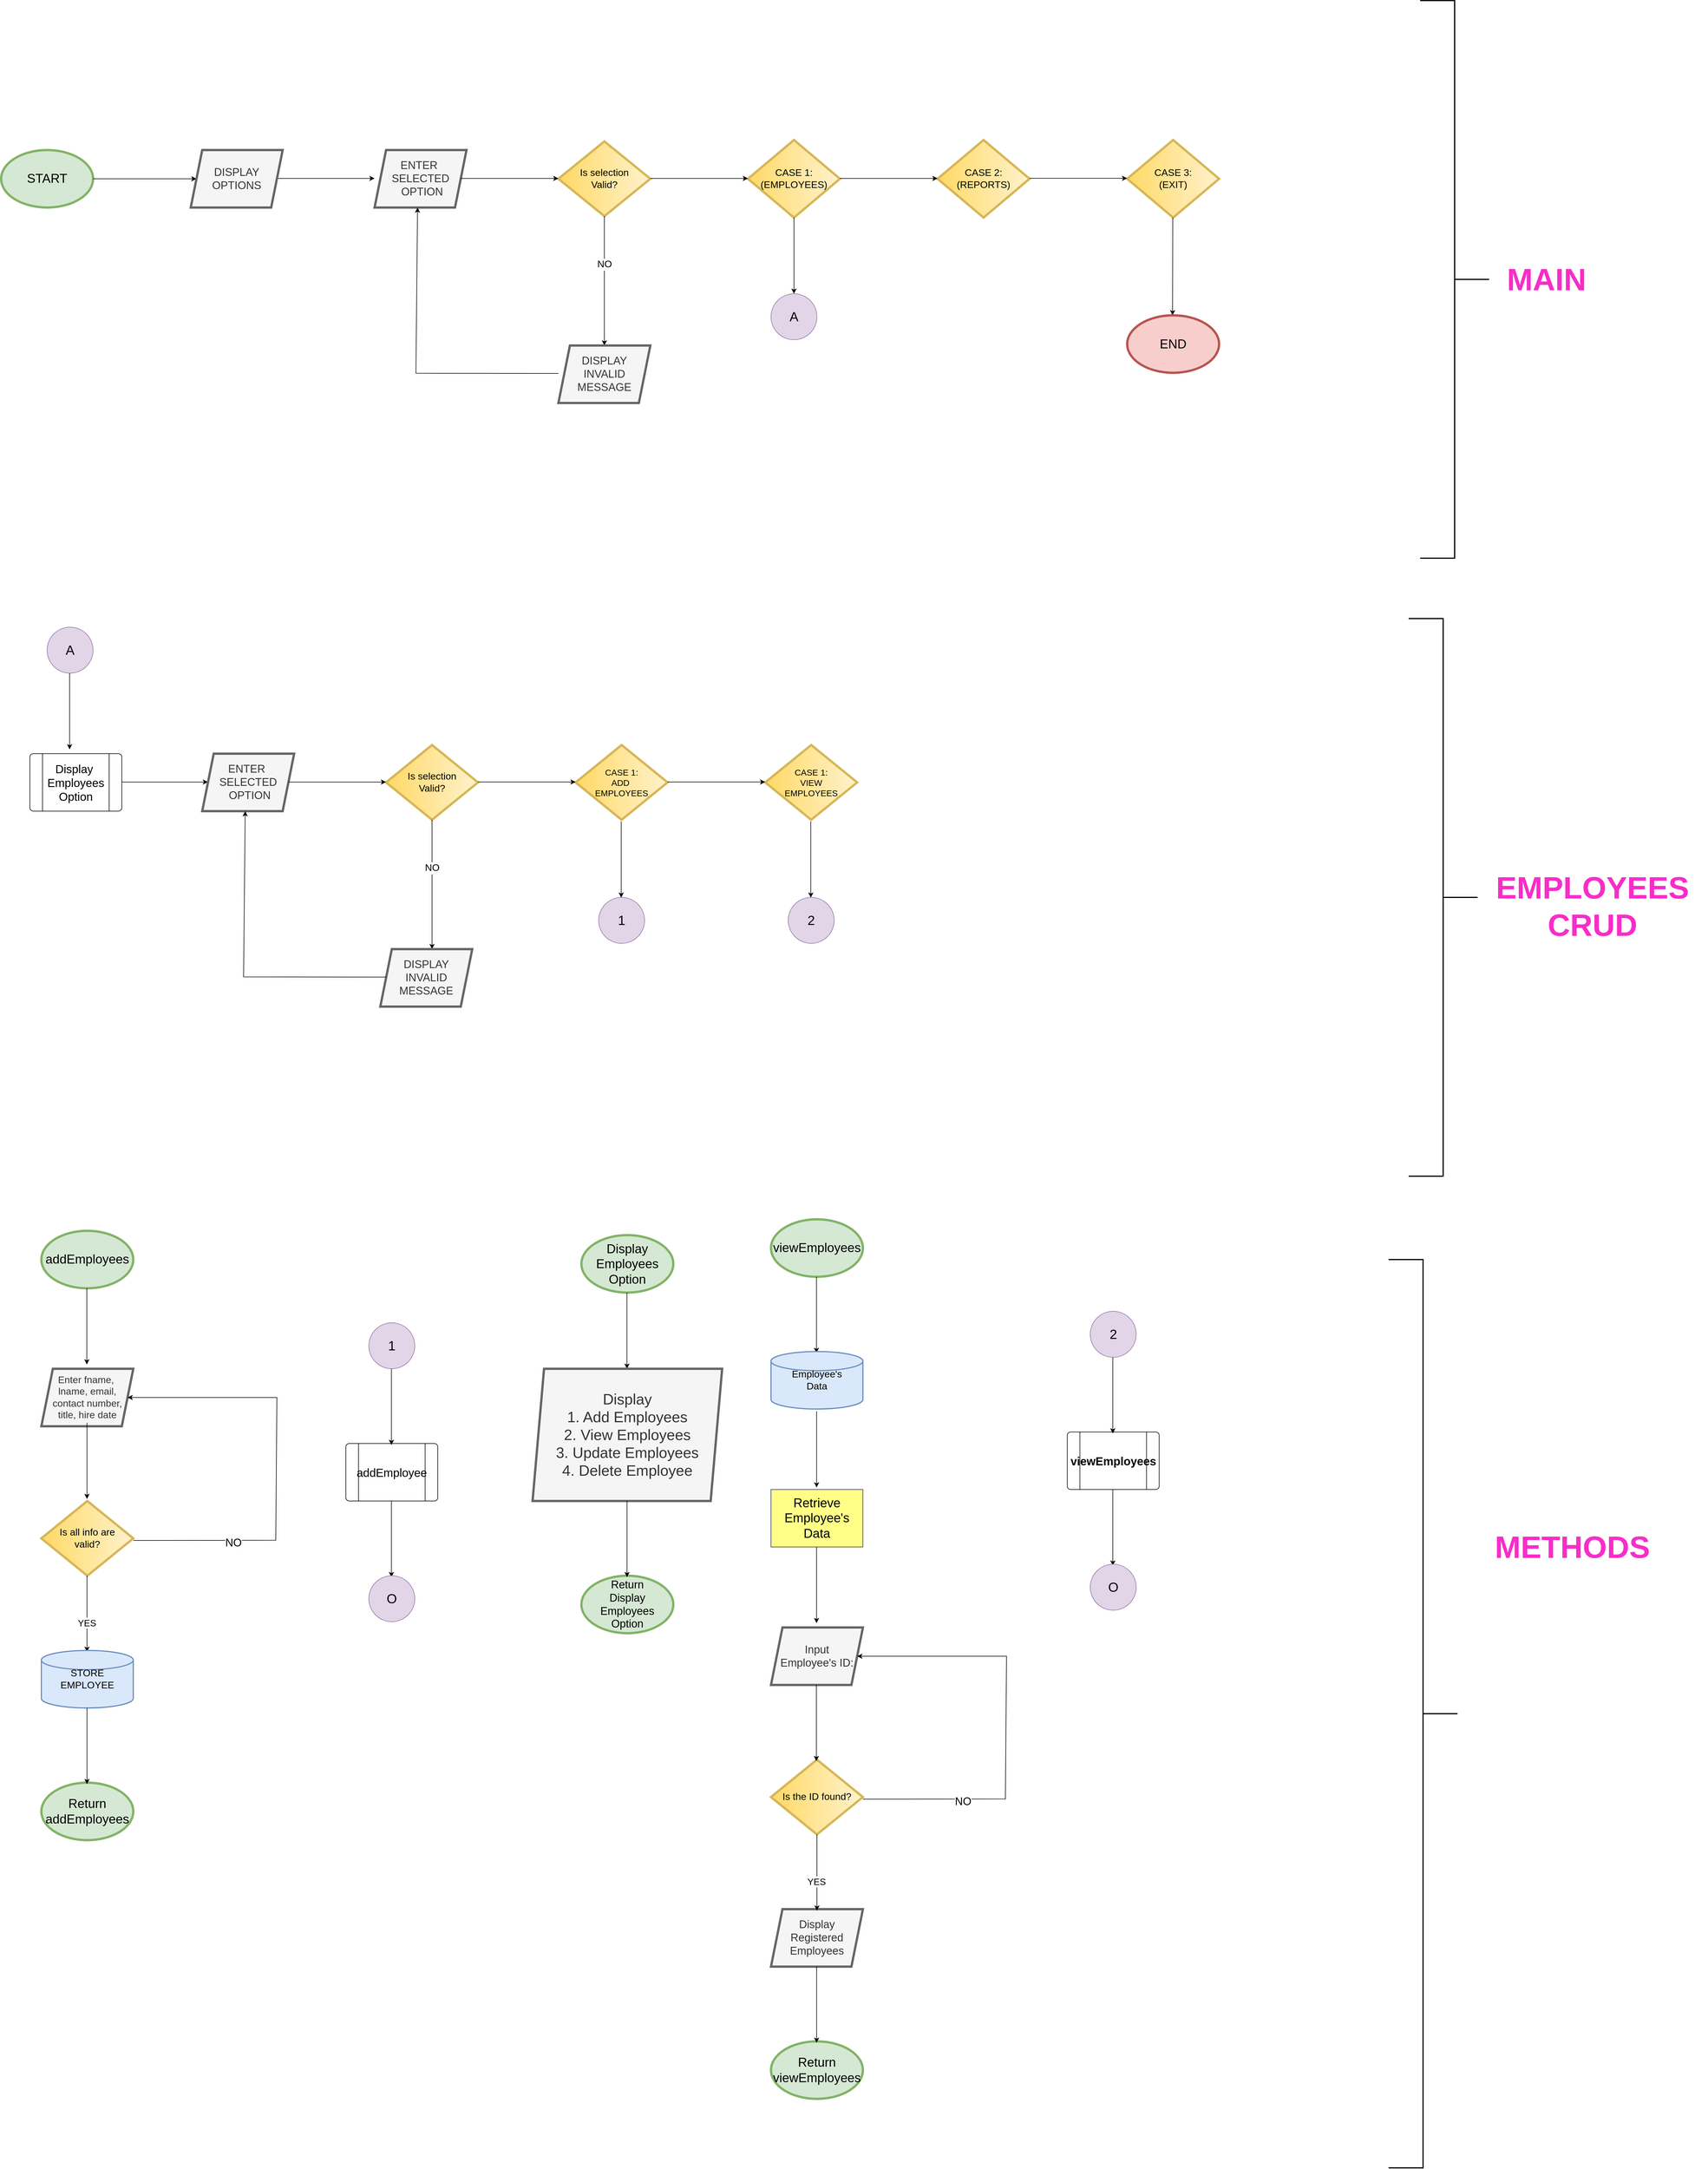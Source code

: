<mxfile version="24.7.17">
  <diagram name="Page-1" id="fD3oFx35UN4b9yw6zkIM">
    <mxGraphModel dx="3096" dy="1729" grid="1" gridSize="10" guides="1" tooltips="1" connect="1" arrows="1" fold="1" page="1" pageScale="1" pageWidth="850" pageHeight="1100" math="0" shadow="0">
      <root>
        <mxCell id="0" />
        <mxCell id="1" parent="0" />
        <mxCell id="VEvwKwhvWMD62rh19tgJ-2" value="&lt;font style=&quot;font-size: 22px;&quot;&gt;START&lt;/font&gt;" style="ellipse;whiteSpace=wrap;html=1;fillColor=#d5e8d4;strokeColor=#82b366;strokeWidth=4;" vertex="1" parent="1">
          <mxGeometry x="40" y="350" width="160" height="100" as="geometry" />
        </mxCell>
        <mxCell id="VEvwKwhvWMD62rh19tgJ-3" value="" style="endArrow=classic;html=1;rounded=0;exitX=1;exitY=0.5;exitDx=0;exitDy=0;entryX=0;entryY=0.5;entryDx=0;entryDy=0;" edge="1" parent="1" source="VEvwKwhvWMD62rh19tgJ-2" target="VEvwKwhvWMD62rh19tgJ-35">
          <mxGeometry width="50" height="50" relative="1" as="geometry">
            <mxPoint x="560" y="520" as="sourcePoint" />
            <mxPoint x="370" y="400" as="targetPoint" />
          </mxGeometry>
        </mxCell>
        <mxCell id="VEvwKwhvWMD62rh19tgJ-5" value="" style="endArrow=classic;html=1;rounded=0;exitX=1;exitY=0.5;exitDx=0;exitDy=0;" edge="1" parent="1">
          <mxGeometry width="50" height="50" relative="1" as="geometry">
            <mxPoint x="520" y="399.33" as="sourcePoint" />
            <mxPoint x="690" y="399.33" as="targetPoint" />
          </mxGeometry>
        </mxCell>
        <mxCell id="VEvwKwhvWMD62rh19tgJ-6" value="&lt;font style=&quot;font-size: 19px;&quot;&gt;ENTER&amp;nbsp;&lt;/font&gt;&lt;div style=&quot;font-size: 19px;&quot;&gt;&lt;font style=&quot;font-size: 19px;&quot;&gt;SELECTED&lt;/font&gt;&lt;div style=&quot;&quot;&gt;&lt;font style=&quot;font-size: 19px;&quot;&gt;&amp;nbsp;OPTION&lt;/font&gt;&lt;/div&gt;&lt;/div&gt;" style="shape=parallelogram;perimeter=parallelogramPerimeter;whiteSpace=wrap;html=1;fixedSize=1;align=center;fillColor=#f5f5f5;fontColor=#333333;strokeColor=#666666;strokeWidth=4;" vertex="1" parent="1">
          <mxGeometry x="690" y="350" width="160" height="100" as="geometry" />
        </mxCell>
        <mxCell id="VEvwKwhvWMD62rh19tgJ-9" value="&lt;font style=&quot;font-size: 17px;&quot;&gt;Is selection&lt;/font&gt;&lt;div style=&quot;font-size: 17px;&quot;&gt;&lt;font style=&quot;font-size: 17px;&quot;&gt;Valid?&lt;/font&gt;&lt;/div&gt;" style="rhombus;whiteSpace=wrap;html=1;direction=south;fillColor=#fff2cc;strokeColor=#d6b656;gradientColor=#ffd966;strokeWidth=4;" vertex="1" parent="1">
          <mxGeometry x="1010" y="335" width="160" height="130" as="geometry" />
        </mxCell>
        <mxCell id="VEvwKwhvWMD62rh19tgJ-11" value="" style="endArrow=classic;html=1;rounded=0;exitX=1;exitY=0.5;exitDx=0;exitDy=0;" edge="1" parent="1">
          <mxGeometry width="50" height="50" relative="1" as="geometry">
            <mxPoint x="840" y="399.37" as="sourcePoint" />
            <mxPoint x="1010" y="399.37" as="targetPoint" />
          </mxGeometry>
        </mxCell>
        <mxCell id="VEvwKwhvWMD62rh19tgJ-12" value="" style="endArrow=classic;html=1;rounded=0;exitX=1;exitY=0.5;exitDx=0;exitDy=0;" edge="1" parent="1" source="VEvwKwhvWMD62rh19tgJ-9">
          <mxGeometry width="50" height="50" relative="1" as="geometry">
            <mxPoint x="1090" y="490" as="sourcePoint" />
            <mxPoint x="1090" y="690" as="targetPoint" />
          </mxGeometry>
        </mxCell>
        <mxCell id="VEvwKwhvWMD62rh19tgJ-14" value="&lt;font style=&quot;font-size: 17px;&quot;&gt;NO&lt;/font&gt;" style="edgeLabel;html=1;align=center;verticalAlign=middle;resizable=0;points=[];" vertex="1" connectable="0" parent="VEvwKwhvWMD62rh19tgJ-12">
          <mxGeometry x="-0.26" relative="1" as="geometry">
            <mxPoint as="offset" />
          </mxGeometry>
        </mxCell>
        <mxCell id="VEvwKwhvWMD62rh19tgJ-16" value="" style="endArrow=classic;html=1;rounded=0;exitX=1;exitY=0.5;exitDx=0;exitDy=0;entryX=0.455;entryY=1.007;entryDx=0;entryDy=0;entryPerimeter=0;" edge="1" parent="1">
          <mxGeometry width="50" height="50" relative="1" as="geometry">
            <mxPoint x="1010" y="738.68" as="sourcePoint" />
            <mxPoint x="764.8" y="450.0" as="targetPoint" />
            <Array as="points">
              <mxPoint x="762" y="738.3" />
            </Array>
          </mxGeometry>
        </mxCell>
        <mxCell id="VEvwKwhvWMD62rh19tgJ-19" value="&lt;span style=&quot;font-size: 17px;&quot;&gt;CASE 1:&lt;br&gt;(EMPLOYEES)&lt;/span&gt;" style="rhombus;whiteSpace=wrap;html=1;direction=south;fillColor=#fff2cc;strokeColor=#d6b656;gradientColor=#ffd966;strokeWidth=4;" vertex="1" parent="1">
          <mxGeometry x="1340" y="332.5" width="160" height="135" as="geometry" />
        </mxCell>
        <mxCell id="VEvwKwhvWMD62rh19tgJ-22" value="&lt;span style=&quot;font-size: 17px;&quot;&gt;CASE 2:(REPORTS)&lt;/span&gt;" style="rhombus;whiteSpace=wrap;html=1;direction=south;fillColor=#fff2cc;strokeColor=#d6b656;gradientColor=#ffd966;strokeWidth=4;" vertex="1" parent="1">
          <mxGeometry x="1670" y="332.5" width="160" height="135" as="geometry" />
        </mxCell>
        <mxCell id="VEvwKwhvWMD62rh19tgJ-24" value="&lt;span style=&quot;font-size: 17px;&quot;&gt;CASE 3:&lt;/span&gt;&lt;div&gt;&lt;span style=&quot;font-size: 17px;&quot;&gt;(EXIT)&lt;/span&gt;&lt;/div&gt;" style="rhombus;whiteSpace=wrap;html=1;direction=south;fillColor=#fff2cc;strokeColor=#d6b656;gradientColor=#ffd966;strokeWidth=4;" vertex="1" parent="1">
          <mxGeometry x="2000" y="332.5" width="160" height="135" as="geometry" />
        </mxCell>
        <mxCell id="VEvwKwhvWMD62rh19tgJ-25" value="" style="endArrow=classic;html=1;rounded=0;exitX=1;exitY=0.5;exitDx=0;exitDy=0;" edge="1" parent="1">
          <mxGeometry width="50" height="50" relative="1" as="geometry">
            <mxPoint x="2079.38" y="467.5" as="sourcePoint" />
            <mxPoint x="2079" y="637.5" as="targetPoint" />
          </mxGeometry>
        </mxCell>
        <mxCell id="VEvwKwhvWMD62rh19tgJ-27" value="&lt;font style=&quot;font-size: 22px;&quot;&gt;END&lt;/font&gt;" style="ellipse;whiteSpace=wrap;html=1;fillColor=#f8cecc;strokeColor=#b85450;strokeWidth=4;" vertex="1" parent="1">
          <mxGeometry x="2000" y="637.5" width="160" height="100" as="geometry" />
        </mxCell>
        <mxCell id="VEvwKwhvWMD62rh19tgJ-28" value="" style="endArrow=classic;html=1;rounded=0;exitX=1;exitY=0.5;exitDx=0;exitDy=0;" edge="1" parent="1">
          <mxGeometry width="50" height="50" relative="1" as="geometry">
            <mxPoint x="1420" y="467.5" as="sourcePoint" />
            <mxPoint x="1420" y="600" as="targetPoint" />
          </mxGeometry>
        </mxCell>
        <mxCell id="VEvwKwhvWMD62rh19tgJ-29" value="&lt;font style=&quot;font-size: 23px;&quot;&gt;A&lt;/font&gt;" style="ellipse;whiteSpace=wrap;html=1;aspect=fixed;fillColor=#e1d5e7;strokeColor=#9673a6;" vertex="1" parent="1">
          <mxGeometry x="1380" y="600" width="80" height="80" as="geometry" />
        </mxCell>
        <mxCell id="VEvwKwhvWMD62rh19tgJ-30" value="" style="endArrow=classic;html=1;rounded=0;exitX=1;exitY=0.5;exitDx=0;exitDy=0;" edge="1" parent="1">
          <mxGeometry width="50" height="50" relative="1" as="geometry">
            <mxPoint x="1170" y="399.41" as="sourcePoint" />
            <mxPoint x="1340" y="399.41" as="targetPoint" />
          </mxGeometry>
        </mxCell>
        <mxCell id="VEvwKwhvWMD62rh19tgJ-31" value="" style="endArrow=classic;html=1;rounded=0;exitX=1;exitY=0.5;exitDx=0;exitDy=0;" edge="1" parent="1">
          <mxGeometry width="50" height="50" relative="1" as="geometry">
            <mxPoint x="1500" y="399.41" as="sourcePoint" />
            <mxPoint x="1670" y="399.41" as="targetPoint" />
          </mxGeometry>
        </mxCell>
        <mxCell id="VEvwKwhvWMD62rh19tgJ-32" value="" style="endArrow=classic;html=1;rounded=0;exitX=1;exitY=0.5;exitDx=0;exitDy=0;" edge="1" parent="1">
          <mxGeometry width="50" height="50" relative="1" as="geometry">
            <mxPoint x="1830" y="399.17" as="sourcePoint" />
            <mxPoint x="2000" y="399.17" as="targetPoint" />
          </mxGeometry>
        </mxCell>
        <mxCell id="VEvwKwhvWMD62rh19tgJ-33" value="&lt;font style=&quot;font-size: 23px;&quot;&gt;A&lt;/font&gt;" style="ellipse;whiteSpace=wrap;html=1;aspect=fixed;fillColor=#e1d5e7;strokeColor=#9673a6;" vertex="1" parent="1">
          <mxGeometry x="120" y="1180" width="80" height="80" as="geometry" />
        </mxCell>
        <mxCell id="VEvwKwhvWMD62rh19tgJ-34" value="" style="endArrow=classic;html=1;rounded=0;exitX=1;exitY=0.5;exitDx=0;exitDy=0;" edge="1" parent="1">
          <mxGeometry width="50" height="50" relative="1" as="geometry">
            <mxPoint x="159.17" y="1260" as="sourcePoint" />
            <mxPoint x="159.17" y="1392.5" as="targetPoint" />
          </mxGeometry>
        </mxCell>
        <mxCell id="VEvwKwhvWMD62rh19tgJ-35" value="&lt;span style=&quot;font-size: 19px;&quot;&gt;DISPLAY&lt;br&gt;OPTIONS&lt;/span&gt;" style="shape=parallelogram;perimeter=parallelogramPerimeter;whiteSpace=wrap;html=1;fixedSize=1;align=center;fillColor=#f5f5f5;fontColor=#333333;strokeColor=#666666;strokeWidth=4;" vertex="1" parent="1">
          <mxGeometry x="370" y="350" width="160" height="100" as="geometry" />
        </mxCell>
        <mxCell id="VEvwKwhvWMD62rh19tgJ-37" value="&lt;span style=&quot;font-size: 19px;&quot;&gt;DISPLAY&lt;br&gt;INVALID&lt;br&gt;MESSAGE&lt;/span&gt;" style="shape=parallelogram;perimeter=parallelogramPerimeter;whiteSpace=wrap;html=1;fixedSize=1;align=center;fillColor=#f5f5f5;fontColor=#333333;strokeColor=#666666;strokeWidth=4;" vertex="1" parent="1">
          <mxGeometry x="1010" y="690" width="160" height="100" as="geometry" />
        </mxCell>
        <mxCell id="VEvwKwhvWMD62rh19tgJ-39" value="" style="endArrow=classic;html=1;rounded=0;exitX=1;exitY=0.5;exitDx=0;exitDy=0;" edge="1" parent="1">
          <mxGeometry width="50" height="50" relative="1" as="geometry">
            <mxPoint x="230" y="1449.33" as="sourcePoint" />
            <mxPoint x="400" y="1449.33" as="targetPoint" />
          </mxGeometry>
        </mxCell>
        <mxCell id="VEvwKwhvWMD62rh19tgJ-40" value="&lt;font style=&quot;font-size: 19px;&quot;&gt;ENTER&amp;nbsp;&lt;/font&gt;&lt;div style=&quot;font-size: 19px;&quot;&gt;&lt;font style=&quot;font-size: 19px;&quot;&gt;SELECTED&lt;/font&gt;&lt;div style=&quot;&quot;&gt;&lt;font style=&quot;font-size: 19px;&quot;&gt;&amp;nbsp;OPTION&lt;/font&gt;&lt;/div&gt;&lt;/div&gt;" style="shape=parallelogram;perimeter=parallelogramPerimeter;whiteSpace=wrap;html=1;fixedSize=1;align=center;fillColor=#f5f5f5;fontColor=#333333;strokeColor=#666666;strokeWidth=4;" vertex="1" parent="1">
          <mxGeometry x="390" y="1400" width="160" height="100" as="geometry" />
        </mxCell>
        <mxCell id="VEvwKwhvWMD62rh19tgJ-41" value="&lt;font style=&quot;font-size: 17px;&quot;&gt;Is selection&lt;/font&gt;&lt;div style=&quot;font-size: 17px;&quot;&gt;&lt;font style=&quot;font-size: 17px;&quot;&gt;Valid?&lt;/font&gt;&lt;/div&gt;" style="rhombus;whiteSpace=wrap;html=1;direction=south;fillColor=#fff2cc;strokeColor=#d6b656;gradientColor=#ffd966;strokeWidth=4;" vertex="1" parent="1">
          <mxGeometry x="710" y="1385" width="160" height="130" as="geometry" />
        </mxCell>
        <mxCell id="VEvwKwhvWMD62rh19tgJ-42" value="" style="endArrow=classic;html=1;rounded=0;exitX=1;exitY=0.5;exitDx=0;exitDy=0;" edge="1" parent="1">
          <mxGeometry width="50" height="50" relative="1" as="geometry">
            <mxPoint x="540" y="1449.33" as="sourcePoint" />
            <mxPoint x="710" y="1449.33" as="targetPoint" />
          </mxGeometry>
        </mxCell>
        <mxCell id="VEvwKwhvWMD62rh19tgJ-43" value="" style="endArrow=classic;html=1;rounded=0;exitX=1;exitY=0.5;exitDx=0;exitDy=0;" edge="1" parent="1">
          <mxGeometry width="50" height="50" relative="1" as="geometry">
            <mxPoint x="790" y="1515" as="sourcePoint" />
            <mxPoint x="790" y="1740" as="targetPoint" />
          </mxGeometry>
        </mxCell>
        <mxCell id="VEvwKwhvWMD62rh19tgJ-44" value="&lt;font style=&quot;font-size: 17px;&quot;&gt;NO&lt;/font&gt;" style="edgeLabel;html=1;align=center;verticalAlign=middle;resizable=0;points=[];" vertex="1" connectable="0" parent="VEvwKwhvWMD62rh19tgJ-43">
          <mxGeometry x="-0.26" relative="1" as="geometry">
            <mxPoint as="offset" />
          </mxGeometry>
        </mxCell>
        <mxCell id="VEvwKwhvWMD62rh19tgJ-45" value="&lt;span style=&quot;font-size: 19px;&quot;&gt;DISPLAY&lt;br&gt;INVALID&lt;br&gt;MESSAGE&lt;/span&gt;" style="shape=parallelogram;perimeter=parallelogramPerimeter;whiteSpace=wrap;html=1;fixedSize=1;align=center;fillColor=#f5f5f5;fontColor=#333333;strokeColor=#666666;strokeWidth=4;" vertex="1" parent="1">
          <mxGeometry x="700" y="1740" width="160" height="100" as="geometry" />
        </mxCell>
        <mxCell id="VEvwKwhvWMD62rh19tgJ-46" value="" style="endArrow=classic;html=1;rounded=0;exitX=1;exitY=0.5;exitDx=0;exitDy=0;entryX=0.455;entryY=1.007;entryDx=0;entryDy=0;entryPerimeter=0;" edge="1" parent="1">
          <mxGeometry width="50" height="50" relative="1" as="geometry">
            <mxPoint x="710" y="1788.68" as="sourcePoint" />
            <mxPoint x="464.8" y="1500" as="targetPoint" />
            <Array as="points">
              <mxPoint x="462" y="1788.3" />
            </Array>
          </mxGeometry>
        </mxCell>
        <mxCell id="VEvwKwhvWMD62rh19tgJ-47" value="&lt;font style=&quot;font-size: 22px;&quot;&gt;addEmployees&lt;/font&gt;" style="ellipse;whiteSpace=wrap;html=1;fillColor=#d5e8d4;strokeColor=#82b366;strokeWidth=4;" vertex="1" parent="1">
          <mxGeometry x="110" y="2230" width="160" height="100" as="geometry" />
        </mxCell>
        <mxCell id="VEvwKwhvWMD62rh19tgJ-51" value="" style="endArrow=classic;html=1;rounded=0;exitX=1;exitY=0.5;exitDx=0;exitDy=0;" edge="1" parent="1">
          <mxGeometry width="50" height="50" relative="1" as="geometry">
            <mxPoint x="189.17" y="2330" as="sourcePoint" />
            <mxPoint x="189.17" y="2462.5" as="targetPoint" />
          </mxGeometry>
        </mxCell>
        <mxCell id="VEvwKwhvWMD62rh19tgJ-52" value="&lt;font style=&quot;font-size: 17px;&quot;&gt;Enter fname,&amp;nbsp;&lt;/font&gt;&lt;div&gt;&lt;font style=&quot;font-size: 17px;&quot;&gt;lname, email, contact number,&lt;/font&gt;&lt;/div&gt;&lt;div&gt;&lt;font style=&quot;font-size: 17px;&quot;&gt;title, hire date&lt;/font&gt;&lt;/div&gt;" style="shape=parallelogram;perimeter=parallelogramPerimeter;whiteSpace=wrap;html=1;fixedSize=1;align=center;fillColor=#f5f5f5;fontColor=#333333;strokeColor=#666666;strokeWidth=4;" vertex="1" parent="1">
          <mxGeometry x="110" y="2470" width="160" height="100" as="geometry" />
        </mxCell>
        <mxCell id="VEvwKwhvWMD62rh19tgJ-55" value="&lt;span style=&quot;font-size: 17px;&quot;&gt;Is all info are&lt;br&gt;valid?&lt;/span&gt;" style="rhombus;whiteSpace=wrap;html=1;direction=south;fillColor=#fff2cc;strokeColor=#d6b656;gradientColor=#ffd966;strokeWidth=4;" vertex="1" parent="1">
          <mxGeometry x="110" y="2700" width="160" height="130" as="geometry" />
        </mxCell>
        <mxCell id="VEvwKwhvWMD62rh19tgJ-56" value="" style="endArrow=classic;html=1;rounded=0;exitX=1;exitY=0.5;exitDx=0;exitDy=0;" edge="1" parent="1" target="VEvwKwhvWMD62rh19tgJ-52">
          <mxGeometry width="50" height="50" relative="1" as="geometry">
            <mxPoint x="270" y="2768.68" as="sourcePoint" />
            <mxPoint x="520" y="2460" as="targetPoint" />
            <Array as="points">
              <mxPoint x="518" y="2768.3" />
              <mxPoint x="520" y="2520" />
            </Array>
          </mxGeometry>
        </mxCell>
        <mxCell id="VEvwKwhvWMD62rh19tgJ-58" value="&lt;font style=&quot;font-size: 19px;&quot;&gt;NO&lt;/font&gt;" style="edgeLabel;html=1;align=center;verticalAlign=middle;resizable=0;points=[];" vertex="1" connectable="0" parent="VEvwKwhvWMD62rh19tgJ-56">
          <mxGeometry x="-0.54" y="-4" relative="1" as="geometry">
            <mxPoint as="offset" />
          </mxGeometry>
        </mxCell>
        <mxCell id="VEvwKwhvWMD62rh19tgJ-57" value="" style="endArrow=classic;html=1;rounded=0;exitX=1;exitY=0.5;exitDx=0;exitDy=0;" edge="1" parent="1">
          <mxGeometry width="50" height="50" relative="1" as="geometry">
            <mxPoint x="189.41" y="2564" as="sourcePoint" />
            <mxPoint x="189.41" y="2696.5" as="targetPoint" />
          </mxGeometry>
        </mxCell>
        <mxCell id="VEvwKwhvWMD62rh19tgJ-59" value="" style="endArrow=classic;html=1;rounded=0;exitX=1;exitY=0.5;exitDx=0;exitDy=0;" edge="1" parent="1">
          <mxGeometry width="50" height="50" relative="1" as="geometry">
            <mxPoint x="189.41" y="2830" as="sourcePoint" />
            <mxPoint x="189.41" y="2962.5" as="targetPoint" />
          </mxGeometry>
        </mxCell>
        <mxCell id="VEvwKwhvWMD62rh19tgJ-60" value="&lt;font style=&quot;font-size: 16px;&quot;&gt;YES&lt;/font&gt;" style="edgeLabel;html=1;align=center;verticalAlign=middle;resizable=0;points=[];" vertex="1" connectable="0" parent="VEvwKwhvWMD62rh19tgJ-59">
          <mxGeometry x="0.239" y="-1" relative="1" as="geometry">
            <mxPoint as="offset" />
          </mxGeometry>
        </mxCell>
        <mxCell id="VEvwKwhvWMD62rh19tgJ-61" value="&lt;font style=&quot;font-size: 17px;&quot;&gt;STORE&lt;br&gt;EMPLOYEE&lt;/font&gt;" style="strokeWidth=2;html=1;shape=mxgraph.flowchart.database;whiteSpace=wrap;fillColor=#dae8fc;strokeColor=#6c8ebf;" vertex="1" parent="1">
          <mxGeometry x="110" y="2960" width="160" height="100" as="geometry" />
        </mxCell>
        <mxCell id="VEvwKwhvWMD62rh19tgJ-63" value="&lt;font style=&quot;font-size: 22px;&quot;&gt;Return addEmployees&lt;/font&gt;" style="ellipse;whiteSpace=wrap;html=1;fillColor=#d5e8d4;strokeColor=#82b366;strokeWidth=4;" vertex="1" parent="1">
          <mxGeometry x="110" y="3190" width="160" height="100" as="geometry" />
        </mxCell>
        <mxCell id="VEvwKwhvWMD62rh19tgJ-64" value="" style="endArrow=classic;html=1;rounded=0;exitX=1;exitY=0.5;exitDx=0;exitDy=0;" edge="1" parent="1">
          <mxGeometry width="50" height="50" relative="1" as="geometry">
            <mxPoint x="189.41" y="3060" as="sourcePoint" />
            <mxPoint x="189.41" y="3192.5" as="targetPoint" />
          </mxGeometry>
        </mxCell>
        <mxCell id="VEvwKwhvWMD62rh19tgJ-67" value="&lt;span style=&quot;font-size: 15px;&quot;&gt;CASE 1:&lt;br&gt;ADD&amp;nbsp;&lt;/span&gt;&lt;div&gt;&lt;span style=&quot;font-size: 15px;&quot;&gt;EMPLOYEES&lt;/span&gt;&lt;/div&gt;" style="rhombus;whiteSpace=wrap;html=1;direction=south;fillColor=#fff2cc;strokeColor=#d6b656;gradientColor=#ffd966;strokeWidth=4;" vertex="1" parent="1">
          <mxGeometry x="1040" y="1385" width="160" height="130" as="geometry" />
        </mxCell>
        <mxCell id="VEvwKwhvWMD62rh19tgJ-68" value="" style="endArrow=classic;html=1;rounded=0;exitX=1;exitY=0.5;exitDx=0;exitDy=0;" edge="1" parent="1">
          <mxGeometry width="50" height="50" relative="1" as="geometry">
            <mxPoint x="870" y="1449.29" as="sourcePoint" />
            <mxPoint x="1040" y="1449.29" as="targetPoint" />
          </mxGeometry>
        </mxCell>
        <mxCell id="VEvwKwhvWMD62rh19tgJ-69" value="" style="verticalLabelPosition=bottom;verticalAlign=top;html=1;shape=process;whiteSpace=wrap;rounded=1;size=0.14;arcSize=6;" vertex="1" parent="1">
          <mxGeometry x="640" y="2600" width="160" height="100" as="geometry" />
        </mxCell>
        <mxCell id="VEvwKwhvWMD62rh19tgJ-70" value="" style="endArrow=classic;html=1;rounded=0;exitX=1;exitY=0.5;exitDx=0;exitDy=0;" edge="1" parent="1">
          <mxGeometry width="50" height="50" relative="1" as="geometry">
            <mxPoint x="1119.29" y="1518" as="sourcePoint" />
            <mxPoint x="1119.29" y="1650.5" as="targetPoint" />
          </mxGeometry>
        </mxCell>
        <mxCell id="VEvwKwhvWMD62rh19tgJ-71" value="&lt;font style=&quot;font-size: 23px;&quot;&gt;1&lt;/font&gt;" style="ellipse;whiteSpace=wrap;html=1;aspect=fixed;fillColor=#e1d5e7;strokeColor=#9673a6;" vertex="1" parent="1">
          <mxGeometry x="1080" y="1650" width="80" height="80" as="geometry" />
        </mxCell>
        <mxCell id="VEvwKwhvWMD62rh19tgJ-72" value="" style="endArrow=classic;html=1;rounded=0;exitX=1;exitY=0.5;exitDx=0;exitDy=0;" edge="1" parent="1">
          <mxGeometry width="50" height="50" relative="1" as="geometry">
            <mxPoint x="719.29" y="2470" as="sourcePoint" />
            <mxPoint x="719.29" y="2602.5" as="targetPoint" />
          </mxGeometry>
        </mxCell>
        <mxCell id="VEvwKwhvWMD62rh19tgJ-73" value="&lt;font style=&quot;font-size: 23px;&quot;&gt;1&lt;/font&gt;" style="ellipse;whiteSpace=wrap;html=1;aspect=fixed;fillColor=#e1d5e7;strokeColor=#9673a6;" vertex="1" parent="1">
          <mxGeometry x="680" y="2390" width="80" height="80" as="geometry" />
        </mxCell>
        <mxCell id="VEvwKwhvWMD62rh19tgJ-74" value="" style="endArrow=classic;html=1;rounded=0;exitX=1;exitY=0.5;exitDx=0;exitDy=0;" edge="1" parent="1">
          <mxGeometry width="50" height="50" relative="1" as="geometry">
            <mxPoint x="719.29" y="2700" as="sourcePoint" />
            <mxPoint x="719.29" y="2832.5" as="targetPoint" />
          </mxGeometry>
        </mxCell>
        <mxCell id="VEvwKwhvWMD62rh19tgJ-75" value="&lt;span style=&quot;font-size: 23px;&quot;&gt;O&lt;/span&gt;" style="ellipse;whiteSpace=wrap;html=1;aspect=fixed;fillColor=#e1d5e7;strokeColor=#9673a6;" vertex="1" parent="1">
          <mxGeometry x="680" y="2830" width="80" height="80" as="geometry" />
        </mxCell>
        <mxCell id="VEvwKwhvWMD62rh19tgJ-76" value="&lt;font style=&quot;font-size: 20px;&quot;&gt;addEmployee&lt;/font&gt;" style="text;html=1;align=center;verticalAlign=middle;whiteSpace=wrap;rounded=0;" vertex="1" parent="1">
          <mxGeometry x="690" y="2635" width="60" height="30" as="geometry" />
        </mxCell>
        <mxCell id="VEvwKwhvWMD62rh19tgJ-77" value="&lt;font style=&quot;font-size: 22px;&quot;&gt;Display&lt;br&gt;Employees&lt;/font&gt;&lt;div&gt;&lt;font style=&quot;font-size: 22px;&quot;&gt;Option&lt;/font&gt;&lt;/div&gt;" style="ellipse;whiteSpace=wrap;html=1;fillColor=#d5e8d4;strokeColor=#82b366;strokeWidth=4;" vertex="1" parent="1">
          <mxGeometry x="1050" y="2237.5" width="160" height="100" as="geometry" />
        </mxCell>
        <mxCell id="VEvwKwhvWMD62rh19tgJ-78" value="" style="endArrow=classic;html=1;rounded=0;exitX=1;exitY=0.5;exitDx=0;exitDy=0;" edge="1" parent="1">
          <mxGeometry width="50" height="50" relative="1" as="geometry">
            <mxPoint x="1129.29" y="2337.5" as="sourcePoint" />
            <mxPoint x="1129.29" y="2470" as="targetPoint" />
          </mxGeometry>
        </mxCell>
        <mxCell id="VEvwKwhvWMD62rh19tgJ-79" value="&lt;font style=&quot;font-size: 26px;&quot;&gt;Display&lt;br&gt;1. Add Employees&lt;/font&gt;&lt;div style=&quot;font-size: 26px;&quot;&gt;&lt;font style=&quot;font-size: 26px;&quot;&gt;2. View Employees&lt;/font&gt;&lt;/div&gt;&lt;div style=&quot;font-size: 26px;&quot;&gt;&lt;font style=&quot;font-size: 26px;&quot;&gt;3. Update Employees&lt;/font&gt;&lt;/div&gt;&lt;div style=&quot;font-size: 26px;&quot;&gt;&lt;font style=&quot;font-size: 26px;&quot;&gt;4. Delete Employee&lt;/font&gt;&lt;/div&gt;" style="shape=parallelogram;perimeter=parallelogramPerimeter;whiteSpace=wrap;html=1;fixedSize=1;align=center;fillColor=#f5f5f5;fontColor=#333333;strokeColor=#666666;strokeWidth=4;" vertex="1" parent="1">
          <mxGeometry x="965" y="2470" width="330" height="230" as="geometry" />
        </mxCell>
        <mxCell id="VEvwKwhvWMD62rh19tgJ-81" value="&lt;div style=&quot;font-size: 19px;&quot;&gt;&lt;font style=&quot;font-size: 19px;&quot;&gt;Return&lt;/font&gt;&lt;/div&gt;&lt;font style=&quot;font-size: 19px;&quot;&gt;Display&lt;br&gt;Employees&lt;/font&gt;&lt;div style=&quot;font-size: 19px;&quot;&gt;&lt;font style=&quot;font-size: 19px;&quot;&gt;Option&lt;/font&gt;&lt;/div&gt;" style="ellipse;whiteSpace=wrap;html=1;fillColor=#d5e8d4;strokeColor=#82b366;strokeWidth=4;" vertex="1" parent="1">
          <mxGeometry x="1050" y="2830" width="160" height="100" as="geometry" />
        </mxCell>
        <mxCell id="VEvwKwhvWMD62rh19tgJ-82" value="" style="endArrow=classic;html=1;rounded=0;exitX=1;exitY=0.5;exitDx=0;exitDy=0;" edge="1" parent="1">
          <mxGeometry width="50" height="50" relative="1" as="geometry">
            <mxPoint x="1129.41" y="2700" as="sourcePoint" />
            <mxPoint x="1129.41" y="2832.5" as="targetPoint" />
          </mxGeometry>
        </mxCell>
        <mxCell id="VEvwKwhvWMD62rh19tgJ-87" value="" style="verticalLabelPosition=bottom;verticalAlign=top;html=1;shape=process;whiteSpace=wrap;rounded=1;size=0.14;arcSize=6;" vertex="1" parent="1">
          <mxGeometry x="90" y="1400" width="160" height="100" as="geometry" />
        </mxCell>
        <mxCell id="VEvwKwhvWMD62rh19tgJ-88" value="&lt;font style=&quot;font-size: 20px;&quot;&gt;Display&amp;nbsp;&lt;/font&gt;&lt;div&gt;&lt;font style=&quot;font-size: 20px;&quot;&gt;Employees&lt;br&gt;Option&lt;/font&gt;&lt;/div&gt;" style="text;html=1;align=center;verticalAlign=middle;whiteSpace=wrap;rounded=0;" vertex="1" parent="1">
          <mxGeometry x="140" y="1435" width="60" height="30" as="geometry" />
        </mxCell>
        <mxCell id="VEvwKwhvWMD62rh19tgJ-90" value="&lt;font style=&quot;font-size: 22px;&quot;&gt;viewEmployees&lt;/font&gt;" style="ellipse;whiteSpace=wrap;html=1;fillColor=#d5e8d4;strokeColor=#82b366;strokeWidth=4;" vertex="1" parent="1">
          <mxGeometry x="1380" y="2210" width="160" height="100" as="geometry" />
        </mxCell>
        <mxCell id="VEvwKwhvWMD62rh19tgJ-91" value="" style="endArrow=classic;html=1;rounded=0;exitX=1;exitY=0.5;exitDx=0;exitDy=0;" edge="1" parent="1">
          <mxGeometry width="50" height="50" relative="1" as="geometry">
            <mxPoint x="1459.17" y="2310" as="sourcePoint" />
            <mxPoint x="1459.17" y="2442.5" as="targetPoint" />
          </mxGeometry>
        </mxCell>
        <mxCell id="VEvwKwhvWMD62rh19tgJ-96" value="" style="endArrow=classic;html=1;rounded=0;exitX=1;exitY=0.5;exitDx=0;exitDy=0;" edge="1" parent="1">
          <mxGeometry width="50" height="50" relative="1" as="geometry">
            <mxPoint x="1459.41" y="2544" as="sourcePoint" />
            <mxPoint x="1459.41" y="2676.5" as="targetPoint" />
          </mxGeometry>
        </mxCell>
        <mxCell id="VEvwKwhvWMD62rh19tgJ-99" value="&lt;span style=&quot;font-size: 17px;&quot;&gt;Employee&#39;s&lt;/span&gt;&lt;div&gt;&lt;span style=&quot;font-size: 17px;&quot;&gt;Data&lt;/span&gt;&lt;/div&gt;" style="strokeWidth=2;html=1;shape=mxgraph.flowchart.database;whiteSpace=wrap;fillColor=#dae8fc;strokeColor=#6c8ebf;" vertex="1" parent="1">
          <mxGeometry x="1380" y="2440" width="160" height="100" as="geometry" />
        </mxCell>
        <mxCell id="VEvwKwhvWMD62rh19tgJ-100" value="&lt;font style=&quot;font-size: 22px;&quot;&gt;Return&lt;br&gt;viewEmployees&lt;/font&gt;" style="ellipse;whiteSpace=wrap;html=1;fillColor=#d5e8d4;strokeColor=#82b366;strokeWidth=4;" vertex="1" parent="1">
          <mxGeometry x="1380" y="3640" width="160" height="100" as="geometry" />
        </mxCell>
        <mxCell id="VEvwKwhvWMD62rh19tgJ-102" value="" style="strokeWidth=2;html=1;shape=mxgraph.flowchart.annotation_2;align=left;labelPosition=right;pointerEvents=1;rotation=-180;" vertex="1" parent="1">
          <mxGeometry x="2510" y="90" width="120" height="970" as="geometry" />
        </mxCell>
        <mxCell id="VEvwKwhvWMD62rh19tgJ-103" value="&lt;b&gt;&lt;font color=&quot;#f82dc9&quot; style=&quot;font-size: 54px;&quot;&gt;MAIN&lt;/font&gt;&lt;/b&gt;" style="text;html=1;align=center;verticalAlign=middle;whiteSpace=wrap;rounded=0;" vertex="1" parent="1">
          <mxGeometry x="2530" y="410" width="400" height="330" as="geometry" />
        </mxCell>
        <mxCell id="VEvwKwhvWMD62rh19tgJ-104" value="" style="strokeWidth=2;html=1;shape=mxgraph.flowchart.annotation_2;align=left;labelPosition=right;pointerEvents=1;rotation=-180;" vertex="1" parent="1">
          <mxGeometry x="2490" y="1165" width="120" height="970" as="geometry" />
        </mxCell>
        <mxCell id="VEvwKwhvWMD62rh19tgJ-105" value="&lt;b&gt;&lt;font color=&quot;#f82dc9&quot; style=&quot;font-size: 54px;&quot;&gt;EMPLOYEES&lt;br&gt;CRUD&lt;/font&gt;&lt;/b&gt;" style="text;html=1;align=center;verticalAlign=middle;whiteSpace=wrap;rounded=0;" vertex="1" parent="1">
          <mxGeometry x="2610" y="1500" width="400" height="330" as="geometry" />
        </mxCell>
        <mxCell id="VEvwKwhvWMD62rh19tgJ-106" value="" style="strokeWidth=2;html=1;shape=mxgraph.flowchart.annotation_2;align=left;labelPosition=right;pointerEvents=1;rotation=-180;" vertex="1" parent="1">
          <mxGeometry x="2455" y="2280" width="120" height="1580" as="geometry" />
        </mxCell>
        <mxCell id="VEvwKwhvWMD62rh19tgJ-107" value="&lt;font color=&quot;#f82dc9&quot;&gt;&lt;span style=&quot;font-size: 54px;&quot;&gt;&lt;b&gt;METHODS&lt;/b&gt;&lt;/span&gt;&lt;/font&gt;" style="text;html=1;align=center;verticalAlign=middle;whiteSpace=wrap;rounded=0;" vertex="1" parent="1">
          <mxGeometry x="2575" y="2615" width="400" height="330" as="geometry" />
        </mxCell>
        <mxCell id="VEvwKwhvWMD62rh19tgJ-108" value="&lt;font style=&quot;font-size: 22px;&quot;&gt;Retrieve&lt;/font&gt;&lt;div style=&quot;font-size: 22px;&quot;&gt;&lt;font style=&quot;font-size: 22px;&quot;&gt;&amp;nbsp;Employee&#39;s&amp;nbsp;&lt;/font&gt;&lt;div style=&quot;&quot;&gt;&lt;font style=&quot;font-size: 22px;&quot;&gt;Data&lt;/font&gt;&lt;/div&gt;&lt;/div&gt;" style="rounded=0;whiteSpace=wrap;html=1;fillColor=#ffff88;strokeColor=#36393d;" vertex="1" parent="1">
          <mxGeometry x="1380" y="2680" width="160" height="100" as="geometry" />
        </mxCell>
        <mxCell id="VEvwKwhvWMD62rh19tgJ-109" value="" style="endArrow=classic;html=1;rounded=0;exitX=1;exitY=0.5;exitDx=0;exitDy=0;" edge="1" parent="1">
          <mxGeometry width="50" height="50" relative="1" as="geometry">
            <mxPoint x="1459.29" y="2780" as="sourcePoint" />
            <mxPoint x="1459.29" y="2912.5" as="targetPoint" />
          </mxGeometry>
        </mxCell>
        <mxCell id="VEvwKwhvWMD62rh19tgJ-111" value="&lt;span style=&quot;font-size: 19px;&quot;&gt;Input&lt;/span&gt;&lt;div&gt;&lt;span style=&quot;font-size: 19px;&quot;&gt;Employee&#39;s ID:&lt;/span&gt;&lt;/div&gt;" style="shape=parallelogram;perimeter=parallelogramPerimeter;whiteSpace=wrap;html=1;fixedSize=1;align=center;fillColor=#f5f5f5;fontColor=#333333;strokeColor=#666666;strokeWidth=4;" vertex="1" parent="1">
          <mxGeometry x="1380" y="2920" width="160" height="100" as="geometry" />
        </mxCell>
        <mxCell id="VEvwKwhvWMD62rh19tgJ-112" value="&lt;span style=&quot;font-size: 17px;&quot;&gt;Is the ID found?&lt;/span&gt;" style="rhombus;whiteSpace=wrap;html=1;direction=south;fillColor=#fff2cc;strokeColor=#d6b656;gradientColor=#ffd966;strokeWidth=4;" vertex="1" parent="1">
          <mxGeometry x="1380" y="3150" width="160" height="130" as="geometry" />
        </mxCell>
        <mxCell id="VEvwKwhvWMD62rh19tgJ-113" value="" style="endArrow=classic;html=1;rounded=0;exitX=1;exitY=0.5;exitDx=0;exitDy=0;" edge="1" parent="1">
          <mxGeometry width="50" height="50" relative="1" as="geometry">
            <mxPoint x="1459.0" y="3020" as="sourcePoint" />
            <mxPoint x="1459.0" y="3152.5" as="targetPoint" />
          </mxGeometry>
        </mxCell>
        <mxCell id="VEvwKwhvWMD62rh19tgJ-114" value="" style="endArrow=classic;html=1;rounded=0;exitX=1;exitY=0.5;exitDx=0;exitDy=0;" edge="1" parent="1">
          <mxGeometry width="50" height="50" relative="1" as="geometry">
            <mxPoint x="1540" y="3218.68" as="sourcePoint" />
            <mxPoint x="1530" y="2970" as="targetPoint" />
            <Array as="points">
              <mxPoint x="1788" y="3218.3" />
              <mxPoint x="1790" y="2970" />
            </Array>
          </mxGeometry>
        </mxCell>
        <mxCell id="VEvwKwhvWMD62rh19tgJ-115" value="&lt;font style=&quot;font-size: 19px;&quot;&gt;NO&lt;/font&gt;" style="edgeLabel;html=1;align=center;verticalAlign=middle;resizable=0;points=[];" vertex="1" connectable="0" parent="VEvwKwhvWMD62rh19tgJ-114">
          <mxGeometry x="-0.54" y="-4" relative="1" as="geometry">
            <mxPoint as="offset" />
          </mxGeometry>
        </mxCell>
        <mxCell id="VEvwKwhvWMD62rh19tgJ-118" value="&lt;span style=&quot;font-size: 19px;&quot;&gt;Display&lt;br&gt;Registered&lt;br&gt;Employees&lt;/span&gt;" style="shape=parallelogram;perimeter=parallelogramPerimeter;whiteSpace=wrap;html=1;fixedSize=1;align=center;fillColor=#f5f5f5;fontColor=#333333;strokeColor=#666666;strokeWidth=4;" vertex="1" parent="1">
          <mxGeometry x="1380" y="3410" width="160" height="100" as="geometry" />
        </mxCell>
        <mxCell id="VEvwKwhvWMD62rh19tgJ-116" value="" style="endArrow=classic;html=1;rounded=0;exitX=1;exitY=0.5;exitDx=0;exitDy=0;" edge="1" parent="1">
          <mxGeometry width="50" height="50" relative="1" as="geometry">
            <mxPoint x="1460" y="3280" as="sourcePoint" />
            <mxPoint x="1460" y="3412.5" as="targetPoint" />
          </mxGeometry>
        </mxCell>
        <mxCell id="VEvwKwhvWMD62rh19tgJ-117" value="&lt;font style=&quot;font-size: 16px;&quot;&gt;YES&lt;/font&gt;" style="edgeLabel;html=1;align=center;verticalAlign=middle;resizable=0;points=[];" vertex="1" connectable="0" parent="VEvwKwhvWMD62rh19tgJ-116">
          <mxGeometry x="0.239" y="-1" relative="1" as="geometry">
            <mxPoint as="offset" />
          </mxGeometry>
        </mxCell>
        <mxCell id="VEvwKwhvWMD62rh19tgJ-119" value="" style="endArrow=classic;html=1;rounded=0;exitX=1;exitY=0.5;exitDx=0;exitDy=0;" edge="1" parent="1">
          <mxGeometry width="50" height="50" relative="1" as="geometry">
            <mxPoint x="1459.41" y="3510" as="sourcePoint" />
            <mxPoint x="1459.41" y="3642.5" as="targetPoint" />
          </mxGeometry>
        </mxCell>
        <mxCell id="VEvwKwhvWMD62rh19tgJ-129" value="" style="verticalLabelPosition=bottom;verticalAlign=top;html=1;shape=process;whiteSpace=wrap;rounded=1;size=0.14;arcSize=6;" vertex="1" parent="1">
          <mxGeometry x="1895.71" y="2580" width="160" height="100" as="geometry" />
        </mxCell>
        <mxCell id="VEvwKwhvWMD62rh19tgJ-130" value="" style="endArrow=classic;html=1;rounded=0;exitX=1;exitY=0.5;exitDx=0;exitDy=0;" edge="1" parent="1">
          <mxGeometry width="50" height="50" relative="1" as="geometry">
            <mxPoint x="1975" y="2450" as="sourcePoint" />
            <mxPoint x="1975" y="2582.5" as="targetPoint" />
          </mxGeometry>
        </mxCell>
        <mxCell id="VEvwKwhvWMD62rh19tgJ-131" value="&lt;font style=&quot;font-size: 23px;&quot;&gt;2&lt;/font&gt;" style="ellipse;whiteSpace=wrap;html=1;aspect=fixed;fillColor=#e1d5e7;strokeColor=#9673a6;" vertex="1" parent="1">
          <mxGeometry x="1935.71" y="2370" width="80" height="80" as="geometry" />
        </mxCell>
        <mxCell id="VEvwKwhvWMD62rh19tgJ-132" value="" style="endArrow=classic;html=1;rounded=0;exitX=1;exitY=0.5;exitDx=0;exitDy=0;" edge="1" parent="1">
          <mxGeometry width="50" height="50" relative="1" as="geometry">
            <mxPoint x="1975" y="2680" as="sourcePoint" />
            <mxPoint x="1975" y="2812.5" as="targetPoint" />
          </mxGeometry>
        </mxCell>
        <mxCell id="VEvwKwhvWMD62rh19tgJ-133" value="&lt;span style=&quot;font-size: 23px;&quot;&gt;O&lt;/span&gt;" style="ellipse;whiteSpace=wrap;html=1;aspect=fixed;fillColor=#e1d5e7;strokeColor=#9673a6;" vertex="1" parent="1">
          <mxGeometry x="1935.71" y="2810" width="80" height="80" as="geometry" />
        </mxCell>
        <mxCell id="VEvwKwhvWMD62rh19tgJ-134" value="&lt;font style=&quot;font-size: 20px;&quot;&gt;&lt;b&gt;viewEmployees&lt;/b&gt;&lt;/font&gt;" style="text;html=1;align=center;verticalAlign=middle;whiteSpace=wrap;rounded=0;" vertex="1" parent="1">
          <mxGeometry x="1945.71" y="2615" width="60" height="30" as="geometry" />
        </mxCell>
        <mxCell id="VEvwKwhvWMD62rh19tgJ-135" value="&lt;span style=&quot;font-size: 15px;&quot;&gt;CASE 1:&lt;br&gt;VIEW&lt;br&gt;EMPLOYEES&lt;/span&gt;" style="rhombus;whiteSpace=wrap;html=1;direction=south;fillColor=#fff2cc;strokeColor=#d6b656;gradientColor=#ffd966;strokeWidth=4;" vertex="1" parent="1">
          <mxGeometry x="1370" y="1385" width="160" height="130" as="geometry" />
        </mxCell>
        <mxCell id="VEvwKwhvWMD62rh19tgJ-136" value="" style="endArrow=classic;html=1;rounded=0;exitX=1;exitY=0.5;exitDx=0;exitDy=0;" edge="1" parent="1">
          <mxGeometry width="50" height="50" relative="1" as="geometry">
            <mxPoint x="1200" y="1449.29" as="sourcePoint" />
            <mxPoint x="1370" y="1449.29" as="targetPoint" />
          </mxGeometry>
        </mxCell>
        <mxCell id="VEvwKwhvWMD62rh19tgJ-137" value="" style="endArrow=classic;html=1;rounded=0;exitX=1;exitY=0.5;exitDx=0;exitDy=0;" edge="1" parent="1">
          <mxGeometry width="50" height="50" relative="1" as="geometry">
            <mxPoint x="1449.29" y="1518" as="sourcePoint" />
            <mxPoint x="1449.29" y="1650.5" as="targetPoint" />
          </mxGeometry>
        </mxCell>
        <mxCell id="VEvwKwhvWMD62rh19tgJ-138" value="&lt;font style=&quot;font-size: 23px;&quot;&gt;2&lt;/font&gt;" style="ellipse;whiteSpace=wrap;html=1;aspect=fixed;fillColor=#e1d5e7;strokeColor=#9673a6;" vertex="1" parent="1">
          <mxGeometry x="1410" y="1650" width="80" height="80" as="geometry" />
        </mxCell>
      </root>
    </mxGraphModel>
  </diagram>
</mxfile>
